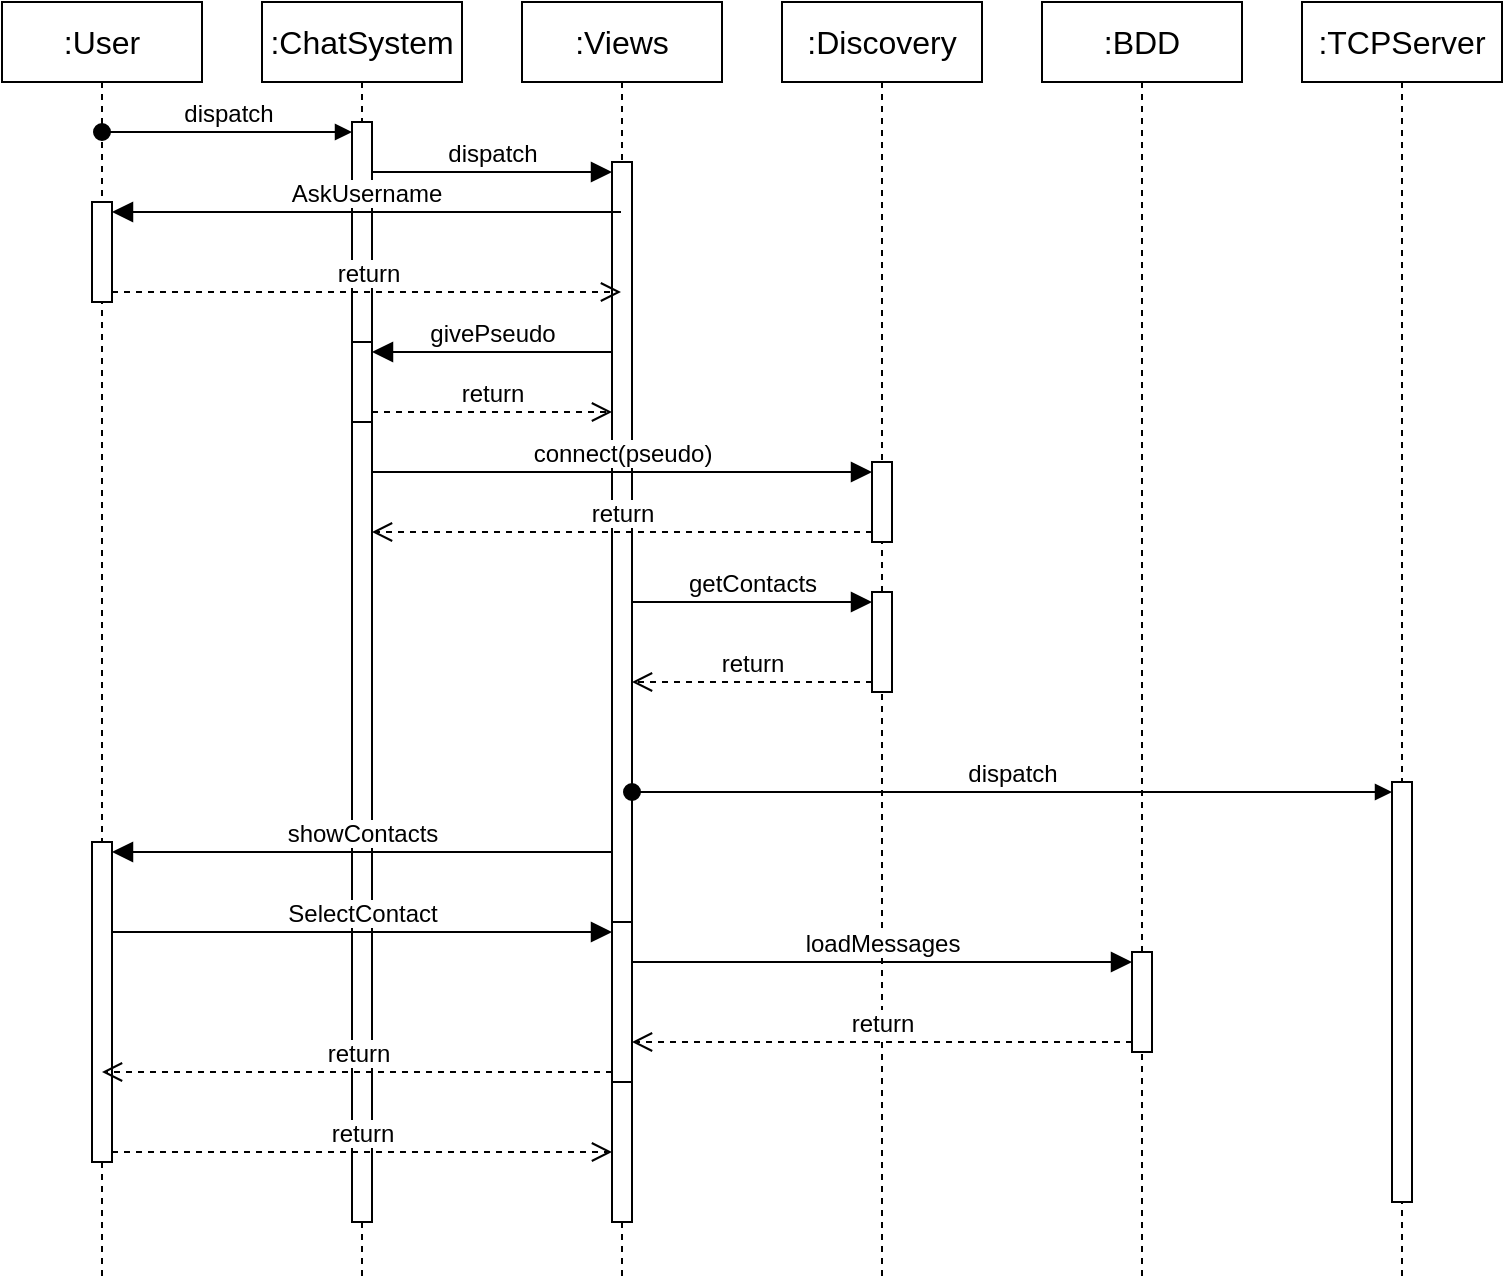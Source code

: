 <mxfile version="22.1.5" type="github">
  <diagram id="C5RBs43oDa-KdzZeNtuy" name="Page-1">
    <mxGraphModel dx="1406" dy="802" grid="1" gridSize="10" guides="1" tooltips="1" connect="1" arrows="1" fold="1" page="1" pageScale="1" pageWidth="827" pageHeight="1169" math="0" shadow="0">
      <root>
        <mxCell id="WIyWlLk6GJQsqaUBKTNV-0" />
        <mxCell id="WIyWlLk6GJQsqaUBKTNV-1" parent="WIyWlLk6GJQsqaUBKTNV-0" />
        <mxCell id="cLUBP1g_ap_zwQWugmCW-0" value=":ChatSystem" style="shape=umlLifeline;whiteSpace=wrap;html=1;container=1;dropTarget=0;collapsible=0;recursiveResize=0;outlineConnect=0;portConstraint=eastwest;newEdgeStyle={&quot;curved&quot;:0,&quot;rounded&quot;:0};fontSize=16;points=[[0,0,0,0,5],[0,1,0,0,-5],[1,0,0,0,5],[1,1,0,0,-5]];perimeter=rectanglePerimeter;targetShapes=umlLifeline;participant=label;" vertex="1" parent="WIyWlLk6GJQsqaUBKTNV-1">
          <mxGeometry x="160" y="30" width="100" height="640" as="geometry" />
        </mxCell>
        <mxCell id="cLUBP1g_ap_zwQWugmCW-7" value="" style="html=1;points=[[0,0,0,0,5],[0,1,0,0,-5],[1,0,0,0,5],[1,1,0,0,-5]];perimeter=orthogonalPerimeter;outlineConnect=0;targetShapes=umlLifeline;portConstraint=eastwest;newEdgeStyle={&quot;curved&quot;:0,&quot;rounded&quot;:0};fontSize=16;" vertex="1" parent="cLUBP1g_ap_zwQWugmCW-0">
          <mxGeometry x="45" y="60" width="10" height="550" as="geometry" />
        </mxCell>
        <mxCell id="cLUBP1g_ap_zwQWugmCW-35" value="" style="html=1;points=[[0,0,0,0,5],[0,1,0,0,-5],[1,0,0,0,5],[1,1,0,0,-5]];perimeter=orthogonalPerimeter;outlineConnect=0;targetShapes=umlLifeline;portConstraint=eastwest;newEdgeStyle={&quot;curved&quot;:0,&quot;rounded&quot;:0};fontSize=16;" vertex="1" parent="cLUBP1g_ap_zwQWugmCW-0">
          <mxGeometry x="45" y="170" width="10" height="40" as="geometry" />
        </mxCell>
        <mxCell id="cLUBP1g_ap_zwQWugmCW-1" value="&lt;div&gt;:User&lt;/div&gt;" style="shape=umlLifeline;perimeter=lifelinePerimeter;whiteSpace=wrap;html=1;container=1;dropTarget=0;collapsible=0;recursiveResize=0;outlineConnect=0;portConstraint=eastwest;newEdgeStyle={&quot;curved&quot;:0,&quot;rounded&quot;:0};fontSize=16;" vertex="1" parent="WIyWlLk6GJQsqaUBKTNV-1">
          <mxGeometry x="30" y="30" width="100" height="640" as="geometry" />
        </mxCell>
        <mxCell id="cLUBP1g_ap_zwQWugmCW-14" value="" style="html=1;points=[[0,0,0,0,5],[0,1,0,0,-5],[1,0,0,0,5],[1,1,0,0,-5]];perimeter=orthogonalPerimeter;outlineConnect=0;targetShapes=umlLifeline;portConstraint=eastwest;newEdgeStyle={&quot;curved&quot;:0,&quot;rounded&quot;:0};fontSize=16;" vertex="1" parent="cLUBP1g_ap_zwQWugmCW-1">
          <mxGeometry x="45" y="100" width="10" height="50" as="geometry" />
        </mxCell>
        <mxCell id="cLUBP1g_ap_zwQWugmCW-46" value="" style="html=1;points=[[0,0,0,0,5],[0,1,0,0,-5],[1,0,0,0,5],[1,1,0,0,-5]];perimeter=orthogonalPerimeter;outlineConnect=0;targetShapes=umlLifeline;portConstraint=eastwest;newEdgeStyle={&quot;curved&quot;:0,&quot;rounded&quot;:0};fontSize=16;" vertex="1" parent="cLUBP1g_ap_zwQWugmCW-1">
          <mxGeometry x="45" y="420" width="10" height="160" as="geometry" />
        </mxCell>
        <mxCell id="cLUBP1g_ap_zwQWugmCW-2" value=":Views" style="shape=umlLifeline;perimeter=lifelinePerimeter;whiteSpace=wrap;html=1;container=1;dropTarget=0;collapsible=0;recursiveResize=0;outlineConnect=0;portConstraint=eastwest;newEdgeStyle={&quot;curved&quot;:0,&quot;rounded&quot;:0};fontSize=16;" vertex="1" parent="WIyWlLk6GJQsqaUBKTNV-1">
          <mxGeometry x="290" y="30" width="100" height="640" as="geometry" />
        </mxCell>
        <mxCell id="cLUBP1g_ap_zwQWugmCW-11" value="" style="html=1;points=[[0,0,0,0,5],[0,1,0,0,-5],[1,0,0,0,5],[1,1,0,0,-5]];perimeter=orthogonalPerimeter;outlineConnect=0;targetShapes=umlLifeline;portConstraint=eastwest;newEdgeStyle={&quot;curved&quot;:0,&quot;rounded&quot;:0};fontSize=16;" vertex="1" parent="cLUBP1g_ap_zwQWugmCW-2">
          <mxGeometry x="45" y="80" width="10" height="530" as="geometry" />
        </mxCell>
        <mxCell id="cLUBP1g_ap_zwQWugmCW-49" value="" style="html=1;points=[[0,0,0,0,5],[0,1,0,0,-5],[1,0,0,0,5],[1,1,0,0,-5]];perimeter=orthogonalPerimeter;outlineConnect=0;targetShapes=umlLifeline;portConstraint=eastwest;newEdgeStyle={&quot;curved&quot;:0,&quot;rounded&quot;:0};fontSize=16;" vertex="1" parent="cLUBP1g_ap_zwQWugmCW-2">
          <mxGeometry x="45" y="460" width="10" height="80" as="geometry" />
        </mxCell>
        <mxCell id="cLUBP1g_ap_zwQWugmCW-3" value=":Discovery" style="shape=umlLifeline;perimeter=lifelinePerimeter;whiteSpace=wrap;html=1;container=1;dropTarget=0;collapsible=0;recursiveResize=0;outlineConnect=0;portConstraint=eastwest;newEdgeStyle={&quot;curved&quot;:0,&quot;rounded&quot;:0};fontSize=16;" vertex="1" parent="WIyWlLk6GJQsqaUBKTNV-1">
          <mxGeometry x="420" y="30" width="100" height="640" as="geometry" />
        </mxCell>
        <mxCell id="cLUBP1g_ap_zwQWugmCW-26" value="" style="html=1;points=[[0,0,0,0,5],[0,1,0,0,-5],[1,0,0,0,5],[1,1,0,0,-5]];perimeter=orthogonalPerimeter;outlineConnect=0;targetShapes=umlLifeline;portConstraint=eastwest;newEdgeStyle={&quot;curved&quot;:0,&quot;rounded&quot;:0};fontSize=16;" vertex="1" parent="cLUBP1g_ap_zwQWugmCW-3">
          <mxGeometry x="45" y="230" width="10" height="40" as="geometry" />
        </mxCell>
        <mxCell id="cLUBP1g_ap_zwQWugmCW-38" value="" style="html=1;points=[[0,0,0,0,5],[0,1,0,0,-5],[1,0,0,0,5],[1,1,0,0,-5]];perimeter=orthogonalPerimeter;outlineConnect=0;targetShapes=umlLifeline;portConstraint=eastwest;newEdgeStyle={&quot;curved&quot;:0,&quot;rounded&quot;:0};fontSize=16;" vertex="1" parent="cLUBP1g_ap_zwQWugmCW-3">
          <mxGeometry x="45" y="295" width="10" height="50" as="geometry" />
        </mxCell>
        <mxCell id="cLUBP1g_ap_zwQWugmCW-4" value=":BDD" style="shape=umlLifeline;perimeter=lifelinePerimeter;whiteSpace=wrap;html=1;container=1;dropTarget=0;collapsible=0;recursiveResize=0;outlineConnect=0;portConstraint=eastwest;newEdgeStyle={&quot;curved&quot;:0,&quot;rounded&quot;:0};fontSize=16;" vertex="1" parent="WIyWlLk6GJQsqaUBKTNV-1">
          <mxGeometry x="550" y="30" width="100" height="640" as="geometry" />
        </mxCell>
        <mxCell id="cLUBP1g_ap_zwQWugmCW-52" value="" style="html=1;points=[[0,0,0,0,5],[0,1,0,0,-5],[1,0,0,0,5],[1,1,0,0,-5]];perimeter=orthogonalPerimeter;outlineConnect=0;targetShapes=umlLifeline;portConstraint=eastwest;newEdgeStyle={&quot;curved&quot;:0,&quot;rounded&quot;:0};fontSize=16;" vertex="1" parent="cLUBP1g_ap_zwQWugmCW-4">
          <mxGeometry x="45" y="475" width="10" height="50" as="geometry" />
        </mxCell>
        <mxCell id="cLUBP1g_ap_zwQWugmCW-8" value="dispatch" style="html=1;verticalAlign=bottom;startArrow=oval;endArrow=block;startSize=8;curved=0;rounded=0;entryX=0;entryY=0;entryDx=0;entryDy=5;fontSize=12;" edge="1" target="cLUBP1g_ap_zwQWugmCW-7" parent="WIyWlLk6GJQsqaUBKTNV-1" source="cLUBP1g_ap_zwQWugmCW-1">
          <mxGeometry relative="1" as="geometry">
            <mxPoint x="135" y="95" as="sourcePoint" />
          </mxGeometry>
        </mxCell>
        <mxCell id="cLUBP1g_ap_zwQWugmCW-12" value="dispatch" style="html=1;verticalAlign=bottom;endArrow=block;curved=0;rounded=0;entryX=0;entryY=0;entryDx=0;entryDy=5;fontSize=12;startSize=8;endSize=8;" edge="1" target="cLUBP1g_ap_zwQWugmCW-11" parent="WIyWlLk6GJQsqaUBKTNV-1" source="cLUBP1g_ap_zwQWugmCW-7">
          <mxGeometry relative="1" as="geometry">
            <mxPoint x="265" y="115" as="sourcePoint" />
          </mxGeometry>
        </mxCell>
        <mxCell id="cLUBP1g_ap_zwQWugmCW-15" value="AskUsername" style="html=1;verticalAlign=bottom;endArrow=block;curved=0;rounded=0;entryX=1;entryY=0;entryDx=0;entryDy=5;fontSize=12;startSize=8;endSize=8;" edge="1" target="cLUBP1g_ap_zwQWugmCW-14" parent="WIyWlLk6GJQsqaUBKTNV-1" source="cLUBP1g_ap_zwQWugmCW-2">
          <mxGeometry relative="1" as="geometry">
            <mxPoint x="155" y="135" as="sourcePoint" />
          </mxGeometry>
        </mxCell>
        <mxCell id="cLUBP1g_ap_zwQWugmCW-16" value="return" style="html=1;verticalAlign=bottom;endArrow=open;dashed=1;endSize=8;curved=0;rounded=0;exitX=1;exitY=1;exitDx=0;exitDy=-5;fontSize=12;" edge="1" source="cLUBP1g_ap_zwQWugmCW-14" parent="WIyWlLk6GJQsqaUBKTNV-1" target="cLUBP1g_ap_zwQWugmCW-2">
          <mxGeometry relative="1" as="geometry">
            <mxPoint x="155" y="205" as="targetPoint" />
          </mxGeometry>
        </mxCell>
        <mxCell id="cLUBP1g_ap_zwQWugmCW-27" value="connect(pseudo)" style="html=1;verticalAlign=bottom;endArrow=block;curved=0;rounded=0;entryX=0;entryY=0;entryDx=0;entryDy=5;fontSize=12;startSize=8;endSize=8;" edge="1" target="cLUBP1g_ap_zwQWugmCW-26" parent="WIyWlLk6GJQsqaUBKTNV-1" source="cLUBP1g_ap_zwQWugmCW-7">
          <mxGeometry relative="1" as="geometry">
            <mxPoint x="395" y="235" as="sourcePoint" />
          </mxGeometry>
        </mxCell>
        <mxCell id="cLUBP1g_ap_zwQWugmCW-28" value="return" style="html=1;verticalAlign=bottom;endArrow=open;dashed=1;endSize=8;curved=0;rounded=0;exitX=0;exitY=1;exitDx=0;exitDy=-5;fontSize=12;" edge="1" source="cLUBP1g_ap_zwQWugmCW-26" parent="WIyWlLk6GJQsqaUBKTNV-1" target="cLUBP1g_ap_zwQWugmCW-7">
          <mxGeometry relative="1" as="geometry">
            <mxPoint x="395" y="305" as="targetPoint" />
          </mxGeometry>
        </mxCell>
        <mxCell id="cLUBP1g_ap_zwQWugmCW-36" value="givePseudo" style="html=1;verticalAlign=bottom;endArrow=block;curved=0;rounded=0;entryX=1;entryY=0;entryDx=0;entryDy=5;fontSize=12;startSize=8;endSize=8;" edge="1" target="cLUBP1g_ap_zwQWugmCW-35" parent="WIyWlLk6GJQsqaUBKTNV-1" source="cLUBP1g_ap_zwQWugmCW-11">
          <mxGeometry relative="1" as="geometry">
            <mxPoint x="285" y="205" as="sourcePoint" />
          </mxGeometry>
        </mxCell>
        <mxCell id="cLUBP1g_ap_zwQWugmCW-37" value="return" style="html=1;verticalAlign=bottom;endArrow=open;dashed=1;endSize=8;curved=0;rounded=0;exitX=1;exitY=1;exitDx=0;exitDy=-5;fontSize=12;" edge="1" source="cLUBP1g_ap_zwQWugmCW-35" parent="WIyWlLk6GJQsqaUBKTNV-1" target="cLUBP1g_ap_zwQWugmCW-11">
          <mxGeometry relative="1" as="geometry">
            <mxPoint x="285" y="275" as="targetPoint" />
          </mxGeometry>
        </mxCell>
        <mxCell id="cLUBP1g_ap_zwQWugmCW-39" value="getContacts" style="html=1;verticalAlign=bottom;endArrow=block;curved=0;rounded=0;entryX=0;entryY=0;entryDx=0;entryDy=5;fontSize=12;startSize=8;endSize=8;" edge="1" target="cLUBP1g_ap_zwQWugmCW-38" parent="WIyWlLk6GJQsqaUBKTNV-1" source="cLUBP1g_ap_zwQWugmCW-11">
          <mxGeometry relative="1" as="geometry">
            <mxPoint x="395" y="315" as="sourcePoint" />
          </mxGeometry>
        </mxCell>
        <mxCell id="cLUBP1g_ap_zwQWugmCW-40" value="return" style="html=1;verticalAlign=bottom;endArrow=open;dashed=1;endSize=8;curved=0;rounded=0;exitX=0;exitY=1;exitDx=0;exitDy=-5;fontSize=12;" edge="1" source="cLUBP1g_ap_zwQWugmCW-38" parent="WIyWlLk6GJQsqaUBKTNV-1" target="cLUBP1g_ap_zwQWugmCW-11">
          <mxGeometry relative="1" as="geometry">
            <mxPoint x="395" y="385" as="targetPoint" />
          </mxGeometry>
        </mxCell>
        <mxCell id="cLUBP1g_ap_zwQWugmCW-47" value="showContacts" style="html=1;verticalAlign=bottom;endArrow=block;curved=0;rounded=0;entryX=1;entryY=0;entryDx=0;entryDy=5;fontSize=12;startSize=8;endSize=8;" edge="1" target="cLUBP1g_ap_zwQWugmCW-46" parent="WIyWlLk6GJQsqaUBKTNV-1" source="cLUBP1g_ap_zwQWugmCW-11">
          <mxGeometry relative="1" as="geometry">
            <mxPoint x="155" y="405" as="sourcePoint" />
          </mxGeometry>
        </mxCell>
        <mxCell id="cLUBP1g_ap_zwQWugmCW-48" value="return" style="html=1;verticalAlign=bottom;endArrow=open;dashed=1;endSize=8;curved=0;rounded=0;exitX=1;exitY=1;exitDx=0;exitDy=-5;fontSize=12;" edge="1" source="cLUBP1g_ap_zwQWugmCW-46" parent="WIyWlLk6GJQsqaUBKTNV-1" target="cLUBP1g_ap_zwQWugmCW-11">
          <mxGeometry relative="1" as="geometry">
            <mxPoint x="155" y="475" as="targetPoint" />
          </mxGeometry>
        </mxCell>
        <mxCell id="cLUBP1g_ap_zwQWugmCW-50" value="SelectContact" style="html=1;verticalAlign=bottom;endArrow=block;curved=0;rounded=0;entryX=0;entryY=0;entryDx=0;entryDy=5;fontSize=12;startSize=8;endSize=8;" edge="1" target="cLUBP1g_ap_zwQWugmCW-49" parent="WIyWlLk6GJQsqaUBKTNV-1" source="cLUBP1g_ap_zwQWugmCW-46">
          <mxGeometry relative="1" as="geometry">
            <mxPoint x="265" y="445" as="sourcePoint" />
          </mxGeometry>
        </mxCell>
        <mxCell id="cLUBP1g_ap_zwQWugmCW-51" value="return" style="html=1;verticalAlign=bottom;endArrow=open;dashed=1;endSize=8;curved=0;rounded=0;exitX=0;exitY=1;exitDx=0;exitDy=-5;fontSize=12;" edge="1" source="cLUBP1g_ap_zwQWugmCW-49" parent="WIyWlLk6GJQsqaUBKTNV-1" target="cLUBP1g_ap_zwQWugmCW-1">
          <mxGeometry relative="1" as="geometry">
            <mxPoint x="265" y="515" as="targetPoint" />
          </mxGeometry>
        </mxCell>
        <mxCell id="cLUBP1g_ap_zwQWugmCW-53" value="loadMessages" style="html=1;verticalAlign=bottom;endArrow=block;curved=0;rounded=0;entryX=0;entryY=0;entryDx=0;entryDy=5;fontSize=12;startSize=8;endSize=8;" edge="1" target="cLUBP1g_ap_zwQWugmCW-52" parent="WIyWlLk6GJQsqaUBKTNV-1" source="cLUBP1g_ap_zwQWugmCW-49">
          <mxGeometry relative="1" as="geometry">
            <mxPoint x="525" y="455" as="sourcePoint" />
          </mxGeometry>
        </mxCell>
        <mxCell id="cLUBP1g_ap_zwQWugmCW-54" value="return" style="html=1;verticalAlign=bottom;endArrow=open;dashed=1;endSize=8;curved=0;rounded=0;exitX=0;exitY=1;exitDx=0;exitDy=-5;fontSize=12;" edge="1" source="cLUBP1g_ap_zwQWugmCW-52" parent="WIyWlLk6GJQsqaUBKTNV-1" target="cLUBP1g_ap_zwQWugmCW-49">
          <mxGeometry relative="1" as="geometry">
            <mxPoint x="525" y="525" as="targetPoint" />
          </mxGeometry>
        </mxCell>
        <mxCell id="cLUBP1g_ap_zwQWugmCW-55" value=":TCPServer" style="shape=umlLifeline;perimeter=lifelinePerimeter;whiteSpace=wrap;html=1;container=1;dropTarget=0;collapsible=0;recursiveResize=0;outlineConnect=0;portConstraint=eastwest;newEdgeStyle={&quot;curved&quot;:0,&quot;rounded&quot;:0};fontSize=16;" vertex="1" parent="WIyWlLk6GJQsqaUBKTNV-1">
          <mxGeometry x="680" y="30" width="100" height="640" as="geometry" />
        </mxCell>
        <mxCell id="cLUBP1g_ap_zwQWugmCW-58" value="" style="html=1;points=[[0,0,0,0,5],[0,1,0,0,-5],[1,0,0,0,5],[1,1,0,0,-5]];perimeter=orthogonalPerimeter;outlineConnect=0;targetShapes=umlLifeline;portConstraint=eastwest;newEdgeStyle={&quot;curved&quot;:0,&quot;rounded&quot;:0};fontSize=16;" vertex="1" parent="cLUBP1g_ap_zwQWugmCW-55">
          <mxGeometry x="45" y="390" width="10" height="210" as="geometry" />
        </mxCell>
        <mxCell id="cLUBP1g_ap_zwQWugmCW-59" value="dispatch" style="html=1;verticalAlign=bottom;startArrow=oval;endArrow=block;startSize=8;curved=0;rounded=0;entryX=0;entryY=0;entryDx=0;entryDy=5;fontSize=12;" edge="1" target="cLUBP1g_ap_zwQWugmCW-58" parent="WIyWlLk6GJQsqaUBKTNV-1" source="cLUBP1g_ap_zwQWugmCW-11">
          <mxGeometry relative="1" as="geometry">
            <mxPoint x="655" y="425" as="sourcePoint" />
          </mxGeometry>
        </mxCell>
      </root>
    </mxGraphModel>
  </diagram>
</mxfile>
